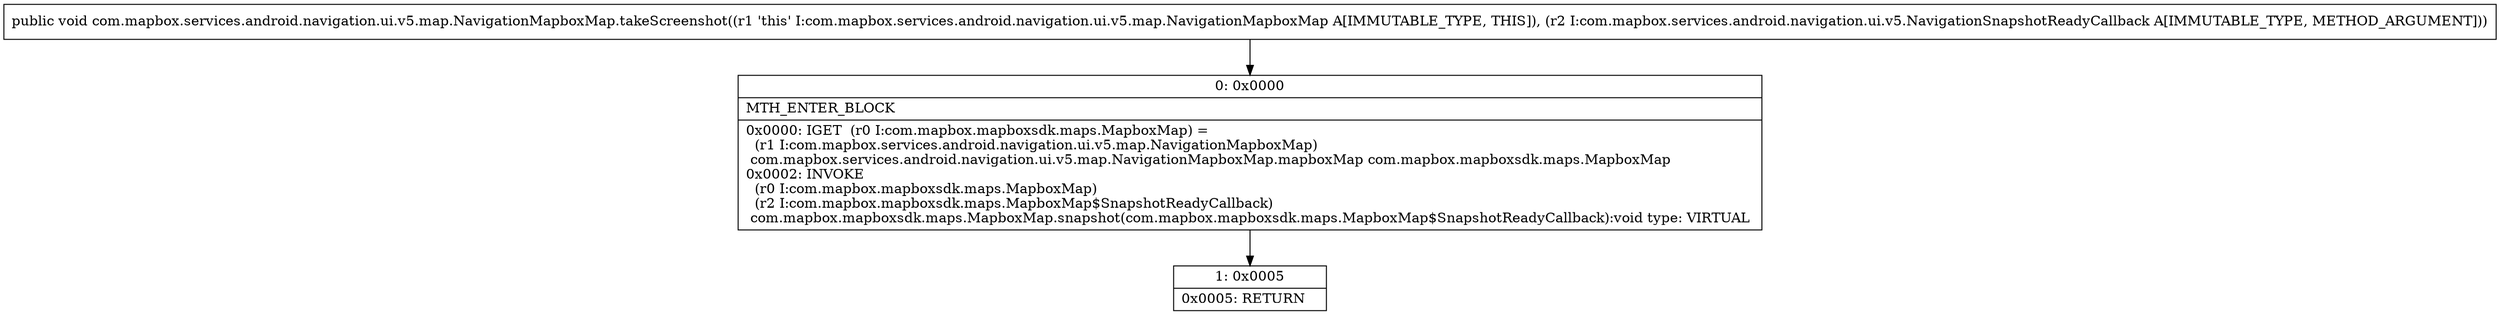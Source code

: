 digraph "CFG forcom.mapbox.services.android.navigation.ui.v5.map.NavigationMapboxMap.takeScreenshot(Lcom\/mapbox\/services\/android\/navigation\/ui\/v5\/NavigationSnapshotReadyCallback;)V" {
Node_0 [shape=record,label="{0\:\ 0x0000|MTH_ENTER_BLOCK\l|0x0000: IGET  (r0 I:com.mapbox.mapboxsdk.maps.MapboxMap) = \l  (r1 I:com.mapbox.services.android.navigation.ui.v5.map.NavigationMapboxMap)\l com.mapbox.services.android.navigation.ui.v5.map.NavigationMapboxMap.mapboxMap com.mapbox.mapboxsdk.maps.MapboxMap \l0x0002: INVOKE  \l  (r0 I:com.mapbox.mapboxsdk.maps.MapboxMap)\l  (r2 I:com.mapbox.mapboxsdk.maps.MapboxMap$SnapshotReadyCallback)\l com.mapbox.mapboxsdk.maps.MapboxMap.snapshot(com.mapbox.mapboxsdk.maps.MapboxMap$SnapshotReadyCallback):void type: VIRTUAL \l}"];
Node_1 [shape=record,label="{1\:\ 0x0005|0x0005: RETURN   \l}"];
MethodNode[shape=record,label="{public void com.mapbox.services.android.navigation.ui.v5.map.NavigationMapboxMap.takeScreenshot((r1 'this' I:com.mapbox.services.android.navigation.ui.v5.map.NavigationMapboxMap A[IMMUTABLE_TYPE, THIS]), (r2 I:com.mapbox.services.android.navigation.ui.v5.NavigationSnapshotReadyCallback A[IMMUTABLE_TYPE, METHOD_ARGUMENT])) }"];
MethodNode -> Node_0;
Node_0 -> Node_1;
}

